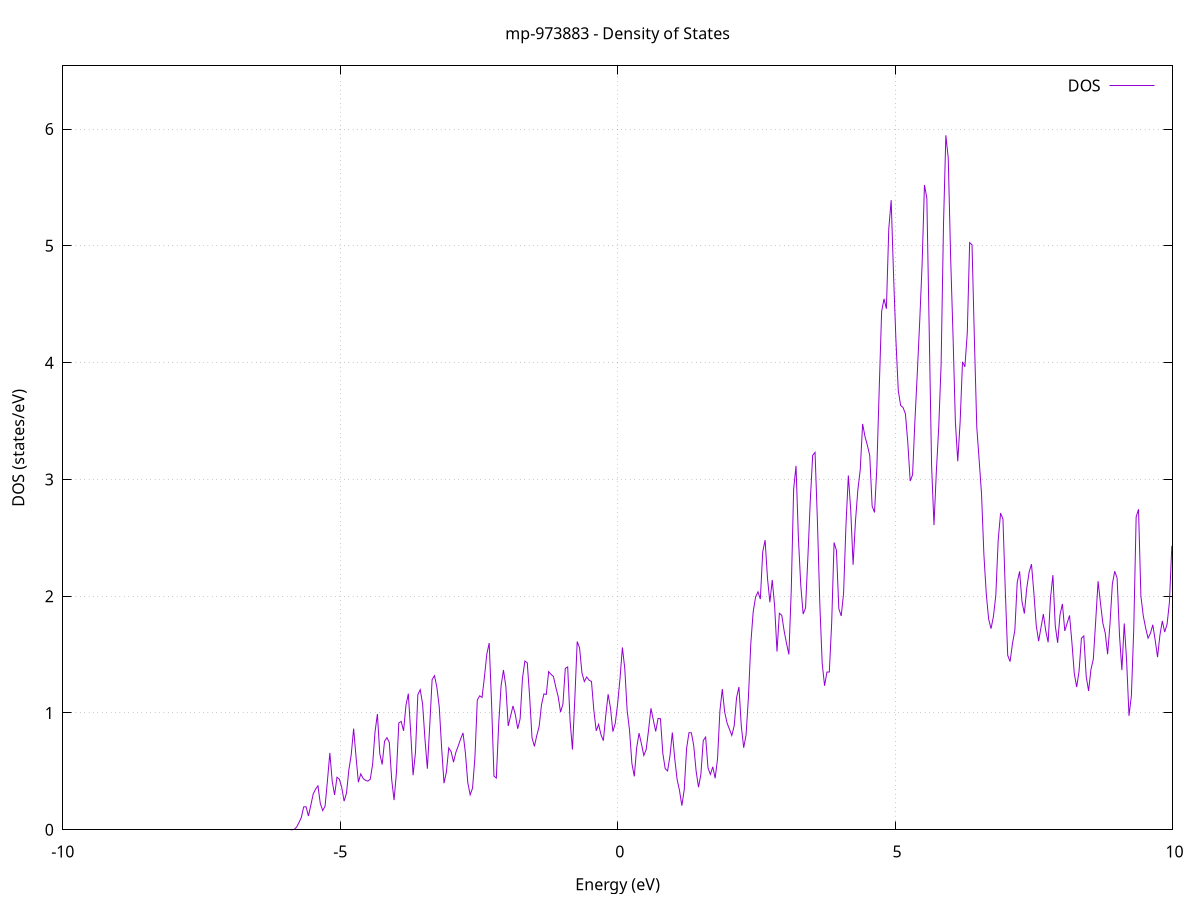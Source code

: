 set title 'mp-973883 - Density of States'
set xlabel 'Energy (eV)'
set ylabel 'DOS (states/eV)'
set grid
set xrange [-10:10]
set yrange [0:6.541]
set xzeroaxis lt -1
set terminal png size 800,600
set output 'mp-973883_dos_gnuplot.png'
plot '-' using 1:2 with lines title 'DOS'
-42.524200 0.000000
-42.481400 0.000000
-42.438500 0.000000
-42.395600 0.000000
-42.352800 0.000000
-42.309900 0.000000
-42.267000 0.000000
-42.224200 0.000000
-42.181300 0.000000
-42.138400 0.000000
-42.095600 0.000000
-42.052700 0.000000
-42.009800 0.000000
-41.967000 0.000000
-41.924100 0.000000
-41.881200 0.000000
-41.838400 0.000000
-41.795500 0.000000
-41.752600 0.000000
-41.709800 0.000000
-41.666900 0.000000
-41.624000 0.000000
-41.581200 0.000000
-41.538300 0.000000
-41.495400 0.000000
-41.452600 0.000000
-41.409700 0.000000
-41.366800 0.000000
-41.324000 0.000000
-41.281100 0.000000
-41.238200 0.000000
-41.195400 0.000000
-41.152500 0.000000
-41.109600 0.000000
-41.066800 0.000000
-41.023900 0.000000
-40.981000 0.000000
-40.938200 0.000000
-40.895300 0.000000
-40.852400 0.000000
-40.809600 0.000000
-40.766700 0.000000
-40.723800 0.000000
-40.681000 0.000000
-40.638100 0.000000
-40.595200 0.000000
-40.552400 0.000000
-40.509500 0.000000
-40.466600 0.000000
-40.423800 0.000000
-40.380900 0.000000
-40.338000 0.000000
-40.295200 0.000000
-40.252300 0.000000
-40.209400 0.000000
-40.166600 0.000000
-40.123700 0.000000
-40.080800 0.000000
-40.038000 0.000000
-39.995100 0.000000
-39.952200 0.000000
-39.909300 0.000000
-39.866500 0.000000
-39.823600 0.000000
-39.780700 0.000000
-39.737900 0.000000
-39.695000 0.000000
-39.652100 0.000000
-39.609300 0.000000
-39.566400 0.000000
-39.523500 0.000000
-39.480700 0.000000
-39.437800 0.000000
-39.394900 0.000000
-39.352100 0.000000
-39.309200 0.000000
-39.266300 0.000000
-39.223500 0.000000
-39.180600 0.000000
-39.137700 0.000000
-39.094900 0.000000
-39.052000 0.000000
-39.009100 0.000000
-38.966300 0.000000
-38.923400 0.000000
-38.880500 0.000000
-38.837700 0.000000
-38.794800 0.000000
-38.751900 0.009200
-38.709100 0.451900
-38.666200 5.692700
-38.623300 19.474000
-38.580500 25.510100
-38.537600 38.436100
-38.494700 38.114000
-38.451900 11.359200
-38.409000 0.902400
-38.366100 0.018300
-38.323300 0.000100
-38.280400 0.000000
-38.237500 0.000000
-38.194700 0.000000
-38.151800 0.000000
-38.108900 0.000000
-38.066100 0.000000
-38.023200 0.000000
-37.980300 0.000000
-37.937500 0.000000
-37.894600 0.000000
-37.851700 0.000000
-37.808900 0.000000
-37.766000 0.000000
-37.723100 0.000000
-37.680300 0.000000
-37.637400 0.000000
-37.594500 0.000000
-37.551700 0.000000
-37.508800 0.000000
-37.465900 0.000000
-37.423100 0.000000
-37.380200 0.000000
-37.337300 0.000000
-37.294500 0.000000
-37.251600 0.000000
-37.208700 0.000000
-37.165900 0.000000
-37.123000 0.000000
-37.080100 0.000000
-37.037300 0.000000
-36.994400 0.000000
-36.951500 0.000000
-36.908700 0.000000
-36.865800 0.000000
-36.822900 0.000000
-36.780100 0.000000
-36.737200 0.000000
-36.694300 0.000000
-36.651500 0.000000
-36.608600 0.000000
-36.565700 0.000000
-36.522900 0.000000
-36.480000 0.000000
-36.437100 0.000000
-36.394300 0.000000
-36.351400 0.000000
-36.308500 0.000000
-36.265700 0.000000
-36.222800 0.000000
-36.179900 0.000000
-36.137100 0.000000
-36.094200 0.000000
-36.051300 0.000000
-36.008500 0.000000
-35.965600 0.000000
-35.922700 0.000000
-35.879900 0.000000
-35.837000 0.000000
-35.794100 0.000000
-35.751300 0.000000
-35.708400 0.000000
-35.665500 0.000000
-35.622700 0.000000
-35.579800 0.000000
-35.536900 0.000000
-35.494100 0.000000
-35.451200 0.000000
-35.408300 0.000000
-35.365500 0.000000
-35.322600 0.000000
-35.279700 0.000000
-35.236900 0.000000
-35.194000 0.000000
-35.151100 0.000000
-35.108300 0.000000
-35.065400 0.000000
-35.022500 0.000000
-34.979600 0.000000
-34.936800 0.000000
-34.893900 0.000000
-34.851000 0.000000
-34.808200 0.000000
-34.765300 0.000000
-34.722400 0.000000
-34.679600 0.000000
-34.636700 0.000000
-34.593800 0.000000
-34.551000 0.000000
-34.508100 0.000000
-34.465200 0.000000
-34.422400 0.000000
-34.379500 0.000000
-34.336600 0.000000
-34.293800 0.000000
-34.250900 0.000000
-34.208000 0.000000
-34.165200 0.000000
-34.122300 0.000000
-34.079400 0.000000
-34.036600 0.000000
-33.993700 0.000000
-33.950800 0.000000
-33.908000 0.000000
-33.865100 0.000000
-33.822200 0.000000
-33.779400 0.000000
-33.736500 0.000000
-33.693600 0.000000
-33.650800 0.000000
-33.607900 0.000000
-33.565000 0.000000
-33.522200 0.000000
-33.479300 0.000000
-33.436400 0.000000
-33.393600 0.000000
-33.350700 0.000000
-33.307800 0.000000
-33.265000 0.000000
-33.222100 0.000000
-33.179200 0.000000
-33.136400 0.000000
-33.093500 0.000000
-33.050600 0.000000
-33.007800 0.000000
-32.964900 0.000000
-32.922000 0.000000
-32.879200 0.000000
-32.836300 0.000000
-32.793400 0.000000
-32.750600 0.000000
-32.707700 0.000000
-32.664800 0.000000
-32.622000 0.000000
-32.579100 0.000000
-32.536200 0.000000
-32.493400 0.000000
-32.450500 0.000000
-32.407600 0.000000
-32.364800 0.000000
-32.321900 0.000000
-32.279000 0.000000
-32.236200 0.000000
-32.193300 0.000000
-32.150400 0.000000
-32.107600 0.000000
-32.064700 0.000000
-32.021800 0.000000
-31.979000 0.000000
-31.936100 0.000000
-31.893200 0.000000
-31.850400 0.000000
-31.807500 0.000000
-31.764600 0.000000
-31.721800 0.000000
-31.678900 0.000000
-31.636000 0.000000
-31.593200 0.000000
-31.550300 0.000000
-31.507400 0.000000
-31.464600 0.000000
-31.421700 0.000000
-31.378800 0.000000
-31.336000 0.000000
-31.293100 0.000000
-31.250200 0.000000
-31.207400 0.000000
-31.164500 0.000000
-31.121600 0.000000
-31.078800 0.000000
-31.035900 0.000000
-30.993000 0.000000
-30.950200 0.000000
-30.907300 0.000000
-30.864400 0.000000
-30.821600 0.000000
-30.778700 0.000000
-30.735800 0.000000
-30.693000 0.000000
-30.650100 0.000000
-30.607200 0.000000
-30.564400 0.000000
-30.521500 0.000000
-30.478600 0.000000
-30.435800 0.000000
-30.392900 0.000000
-30.350000 0.000000
-30.307200 0.000000
-30.264300 0.000000
-30.221400 0.000000
-30.178600 0.000000
-30.135700 0.000000
-30.092800 0.000000
-30.049900 0.000000
-30.007100 0.000000
-29.964200 0.000000
-29.921300 0.000000
-29.878500 0.000000
-29.835600 0.000000
-29.792700 0.000000
-29.749900 0.000000
-29.707000 0.000000
-29.664100 0.000000
-29.621300 0.000000
-29.578400 0.000000
-29.535500 0.000000
-29.492700 0.000000
-29.449800 0.000000
-29.406900 0.000000
-29.364100 0.000000
-29.321200 0.000000
-29.278300 0.000000
-29.235500 0.000000
-29.192600 0.000000
-29.149700 0.000000
-29.106900 0.000000
-29.064000 0.000000
-29.021100 0.000000
-28.978300 0.000000
-28.935400 0.000000
-28.892500 0.000000
-28.849700 0.000000
-28.806800 0.000000
-28.763900 0.000000
-28.721100 0.000000
-28.678200 0.000000
-28.635300 0.000000
-28.592500 0.000000
-28.549600 0.000000
-28.506700 0.000000
-28.463900 0.000000
-28.421000 0.000000
-28.378100 0.000000
-28.335300 0.000000
-28.292400 0.000000
-28.249500 0.000000
-28.206700 0.000000
-28.163800 0.000000
-28.120900 0.000000
-28.078100 0.000000
-28.035200 0.000000
-27.992300 0.000000
-27.949500 0.000000
-27.906600 0.000000
-27.863700 0.000000
-27.820900 0.000000
-27.778000 0.000000
-27.735100 0.000000
-27.692300 0.000000
-27.649400 0.000000
-27.606500 0.000000
-27.563700 0.000000
-27.520800 0.000000
-27.477900 0.000000
-27.435100 0.000000
-27.392200 0.000000
-27.349300 0.000000
-27.306500 0.000000
-27.263600 0.000000
-27.220700 0.000000
-27.177900 0.000000
-27.135000 0.000000
-27.092100 0.000000
-27.049300 0.000000
-27.006400 0.000000
-26.963500 0.000000
-26.920700 0.000000
-26.877800 0.000000
-26.834900 0.000000
-26.792100 0.000000
-26.749200 0.000000
-26.706300 0.000000
-26.663500 0.000000
-26.620600 0.000000
-26.577700 0.000000
-26.534900 0.000000
-26.492000 0.000000
-26.449100 0.000000
-26.406300 0.000000
-26.363400 0.000000
-26.320500 0.000000
-26.277700 0.000000
-26.234800 0.000000
-26.191900 0.000000
-26.149100 0.000000
-26.106200 0.000000
-26.063300 0.000000
-26.020500 0.000000
-25.977600 0.000000
-25.934700 0.000000
-25.891900 0.000000
-25.849000 0.000000
-25.806100 0.000000
-25.763300 0.000000
-25.720400 0.000000
-25.677500 0.000000
-25.634700 0.000000
-25.591800 0.000000
-25.548900 0.000000
-25.506100 0.000000
-25.463200 0.000000
-25.420300 0.000000
-25.377500 0.000000
-25.334600 0.000000
-25.291700 0.000000
-25.248900 0.000000
-25.206000 0.000000
-25.163100 0.000000
-25.120200 0.000000
-25.077400 0.000000
-25.034500 0.000000
-24.991600 0.000000
-24.948800 0.000000
-24.905900 0.000000
-24.863000 0.000000
-24.820200 0.000000
-24.777300 0.000000
-24.734400 0.000000
-24.691600 0.000000
-24.648700 0.000000
-24.605800 0.000000
-24.563000 0.000000
-24.520100 0.000000
-24.477200 0.000000
-24.434400 0.000000
-24.391500 0.000000
-24.348600 0.000000
-24.305800 0.000000
-24.262900 0.000000
-24.220000 0.000000
-24.177200 0.000000
-24.134300 0.000000
-24.091400 0.000000
-24.048600 0.000000
-24.005700 0.000000
-23.962800 0.000000
-23.920000 0.000000
-23.877100 0.000000
-23.834200 0.000000
-23.791400 0.000000
-23.748500 0.000000
-23.705600 0.000000
-23.662800 0.000000
-23.619900 0.000000
-23.577000 0.000000
-23.534200 0.000000
-23.491300 0.000000
-23.448400 0.000000
-23.405600 0.000000
-23.362700 0.000000
-23.319800 0.000000
-23.277000 0.000000
-23.234100 0.000000
-23.191200 0.000000
-23.148400 0.000000
-23.105500 0.000000
-23.062600 0.000000
-23.019800 0.000000
-22.976900 0.000000
-22.934000 0.000000
-22.891200 0.000000
-22.848300 0.000000
-22.805400 0.000000
-22.762600 0.000000
-22.719700 0.000000
-22.676800 0.000000
-22.634000 0.000000
-22.591100 0.000000
-22.548200 0.000000
-22.505400 0.000000
-22.462500 0.000000
-22.419600 0.000000
-22.376800 0.000000
-22.333900 0.000000
-22.291000 0.000000
-22.248200 0.000000
-22.205300 0.000000
-22.162400 0.000000
-22.119600 0.000000
-22.076700 0.000000
-22.033800 0.000000
-21.991000 0.000000
-21.948100 0.000000
-21.905200 0.000000
-21.862400 0.000000
-21.819500 0.000000
-21.776600 0.000000
-21.733800 0.000000
-21.690900 0.000000
-21.648000 0.000000
-21.605200 0.000000
-21.562300 0.000000
-21.519400 0.000000
-21.476600 0.000000
-21.433700 0.000000
-21.390800 0.000000
-21.348000 0.000000
-21.305100 0.000000
-21.262200 0.000000
-21.219400 0.000000
-21.176500 0.000000
-21.133600 0.000000
-21.090800 0.000000
-21.047900 0.000000
-21.005000 0.000000
-20.962200 0.000000
-20.919300 0.000000
-20.876400 0.000000
-20.833600 0.000000
-20.790700 0.000000
-20.747800 0.000000
-20.705000 0.000000
-20.662100 0.000000
-20.619200 0.000000
-20.576400 0.000000
-20.533500 0.000000
-20.490600 0.000000
-20.447800 0.000000
-20.404900 0.000000
-20.362000 0.000000
-20.319200 0.000000
-20.276300 0.000000
-20.233400 0.000000
-20.190500 0.000000
-20.147700 0.000000
-20.104800 0.000000
-20.061900 0.000000
-20.019100 0.000000
-19.976200 0.000000
-19.933300 0.000000
-19.890500 0.000000
-19.847600 0.000000
-19.804700 0.000000
-19.761900 0.000000
-19.719000 0.000000
-19.676100 0.000000
-19.633300 0.000000
-19.590400 0.000000
-19.547500 0.000000
-19.504700 0.000000
-19.461800 0.000000
-19.418900 0.000000
-19.376100 0.000000
-19.333200 0.000000
-19.290300 0.000000
-19.247500 0.000000
-19.204600 0.000000
-19.161700 0.000000
-19.118900 0.000000
-19.076000 0.000000
-19.033100 0.000000
-18.990300 0.000000
-18.947400 0.000000
-18.904500 0.000000
-18.861700 0.000000
-18.818800 0.000000
-18.775900 0.000000
-18.733100 0.000000
-18.690200 0.000000
-18.647300 0.000000
-18.604500 0.000000
-18.561600 0.000000
-18.518700 0.000000
-18.475900 0.000000
-18.433000 0.000000
-18.390100 0.000000
-18.347300 0.000000
-18.304400 0.000000
-18.261500 0.000000
-18.218700 0.000000
-18.175800 0.000000
-18.132900 0.000000
-18.090100 0.000000
-18.047200 0.000000
-18.004300 0.000000
-17.961500 0.000000
-17.918600 0.000000
-17.875700 0.000000
-17.832900 0.000000
-17.790000 0.000000
-17.747100 0.000000
-17.704300 0.000000
-17.661400 0.000000
-17.618500 0.000000
-17.575700 0.000000
-17.532800 0.000000
-17.489900 0.000000
-17.447100 0.000000
-17.404200 0.000000
-17.361300 0.000000
-17.318500 0.000000
-17.275600 0.000000
-17.232700 0.000000
-17.189900 0.000000
-17.147000 0.000000
-17.104100 0.000000
-17.061300 0.000100
-17.018400 0.016900
-16.975500 0.835400
-16.932700 12.227100
-16.889800 58.038200
-16.846900 96.697600
-16.804100 67.462600
-16.761200 72.608100
-16.718300 146.200600
-16.675500 158.427000
-16.632600 73.848700
-16.589700 12.763200
-16.546900 0.703100
-16.504000 0.011000
-16.461100 0.000000
-16.418300 0.000000
-16.375400 0.000000
-16.332500 0.000000
-16.289700 0.000000
-16.246800 0.000000
-16.203900 0.000000
-16.161100 0.000000
-16.118200 0.000000
-16.075300 0.000000
-16.032500 0.000000
-15.989600 0.000000
-15.946700 0.000000
-15.903900 0.000000
-15.861000 0.000000
-15.818100 0.000000
-15.775300 0.000000
-15.732400 0.000000
-15.689500 0.000000
-15.646700 0.000000
-15.603800 0.000000
-15.560900 0.000000
-15.518100 0.000000
-15.475200 0.000000
-15.432300 0.000000
-15.389500 0.000000
-15.346600 0.000000
-15.303700 0.000000
-15.260800 0.000000
-15.218000 0.000000
-15.175100 0.000000
-15.132200 0.000000
-15.089400 0.000000
-15.046500 0.000000
-15.003600 0.000000
-14.960800 0.000000
-14.917900 0.000000
-14.875000 0.000000
-14.832200 0.000000
-14.789300 0.000000
-14.746400 0.000000
-14.703600 0.000000
-14.660700 0.000000
-14.617800 0.000000
-14.575000 0.000000
-14.532100 0.000000
-14.489200 0.000000
-14.446400 0.000000
-14.403500 0.000000
-14.360600 0.000000
-14.317800 0.000000
-14.274900 0.000000
-14.232000 0.000000
-14.189200 0.000000
-14.146300 0.000000
-14.103400 0.000000
-14.060600 0.000000
-14.017700 0.000000
-13.974800 0.000000
-13.932000 0.000000
-13.889100 0.000000
-13.846200 0.000000
-13.803400 0.000000
-13.760500 0.000000
-13.717600 0.000000
-13.674800 0.000000
-13.631900 0.000000
-13.589000 0.000000
-13.546200 0.000000
-13.503300 0.000000
-13.460400 0.000000
-13.417600 0.000000
-13.374700 0.000000
-13.331800 0.000000
-13.289000 0.000000
-13.246100 0.000000
-13.203200 0.000000
-13.160400 0.000000
-13.117500 0.000000
-13.074600 0.000000
-13.031800 0.000000
-12.988900 0.000000
-12.946000 0.000000
-12.903200 0.000000
-12.860300 0.000000
-12.817400 0.000000
-12.774600 0.000000
-12.731700 0.000000
-12.688800 0.000000
-12.646000 0.000000
-12.603100 0.000000
-12.560200 0.000000
-12.517400 0.000000
-12.474500 0.000000
-12.431600 0.000000
-12.388800 0.000000
-12.345900 0.000000
-12.303000 0.000000
-12.260200 0.000000
-12.217300 0.000000
-12.174400 0.000000
-12.131600 0.000000
-12.088700 0.000000
-12.045800 0.000000
-12.003000 0.000000
-11.960100 0.000000
-11.917200 0.000000
-11.874400 0.000000
-11.831500 0.000000
-11.788600 0.000000
-11.745800 0.000000
-11.702900 0.000000
-11.660000 0.000000
-11.617200 0.000000
-11.574300 0.000000
-11.531400 0.000000
-11.488600 0.000000
-11.445700 0.000000
-11.402800 0.000000
-11.360000 0.000000
-11.317100 0.000000
-11.274200 0.000000
-11.231400 0.000000
-11.188500 0.000000
-11.145600 0.000000
-11.102800 0.000000
-11.059900 0.000000
-11.017000 0.000000
-10.974200 0.000000
-10.931300 0.000000
-10.888400 0.000000
-10.845600 0.000000
-10.802700 0.000000
-10.759800 0.000000
-10.717000 0.000000
-10.674100 0.000000
-10.631200 0.000000
-10.588400 0.000000
-10.545500 0.000000
-10.502600 0.000000
-10.459800 0.000000
-10.416900 0.000000
-10.374000 0.000000
-10.331100 0.000000
-10.288300 0.000000
-10.245400 0.000000
-10.202500 0.000000
-10.159700 0.000000
-10.116800 0.000000
-10.073900 0.000000
-10.031100 0.000000
-9.988200 0.000000
-9.945300 0.000000
-9.902500 0.000000
-9.859600 0.000000
-9.816700 0.000000
-9.773900 0.000000
-9.731000 0.000000
-9.688100 0.000000
-9.645300 0.000000
-9.602400 0.000000
-9.559500 0.000000
-9.516700 0.000000
-9.473800 0.000000
-9.430900 0.000000
-9.388100 0.000000
-9.345200 0.000000
-9.302300 0.000000
-9.259500 0.000000
-9.216600 0.000000
-9.173700 0.000000
-9.130900 0.000000
-9.088000 0.000000
-9.045100 0.000000
-9.002300 0.000000
-8.959400 0.000000
-8.916500 0.000000
-8.873700 0.000000
-8.830800 0.000000
-8.787900 0.000000
-8.745100 0.000000
-8.702200 0.000000
-8.659300 0.000000
-8.616500 0.000000
-8.573600 0.000000
-8.530700 0.000000
-8.487900 0.000000
-8.445000 0.000000
-8.402100 0.000000
-8.359300 0.000000
-8.316400 0.000000
-8.273500 0.000000
-8.230700 0.000000
-8.187800 0.000000
-8.144900 0.000000
-8.102100 0.000000
-8.059200 0.000000
-8.016300 0.000000
-7.973500 0.000000
-7.930600 0.000000
-7.887700 0.000000
-7.844900 0.000000
-7.802000 0.000000
-7.759100 0.000000
-7.716300 0.000000
-7.673400 0.000000
-7.630500 0.000000
-7.587700 0.000000
-7.544800 0.000000
-7.501900 0.000000
-7.459100 0.000000
-7.416200 0.000000
-7.373300 0.000000
-7.330500 0.000000
-7.287600 0.000000
-7.244700 0.000000
-7.201900 0.000000
-7.159000 0.000000
-7.116100 0.000000
-7.073300 0.000000
-7.030400 0.000000
-6.987500 0.000000
-6.944700 0.000000
-6.901800 0.000000
-6.858900 0.000000
-6.816100 0.000000
-6.773200 0.000000
-6.730300 0.000000
-6.687500 0.000000
-6.644600 0.000000
-6.601700 0.000000
-6.558900 0.000000
-6.516000 0.000000
-6.473100 0.000000
-6.430300 0.000000
-6.387400 0.000000
-6.344500 0.000000
-6.301700 0.000000
-6.258800 0.000000
-6.215900 0.000000
-6.173100 0.000000
-6.130200 0.000000
-6.087300 0.000000
-6.044500 0.000000
-6.001600 0.000000
-5.958700 0.000000
-5.915900 0.000000
-5.873000 0.000100
-5.830100 0.002900
-5.787300 0.021700
-5.744400 0.061300
-5.701500 0.104500
-5.658700 0.195600
-5.615800 0.197300
-5.572900 0.117800
-5.530100 0.209100
-5.487200 0.306200
-5.444300 0.348300
-5.401400 0.376200
-5.358600 0.224400
-5.315700 0.164400
-5.272800 0.201900
-5.230000 0.421200
-5.187100 0.657900
-5.144200 0.414500
-5.101400 0.298400
-5.058500 0.449900
-5.015600 0.433400
-4.972800 0.362200
-4.929900 0.244800
-4.887000 0.315500
-4.844200 0.512100
-4.801300 0.644100
-4.758400 0.866200
-4.715600 0.628100
-4.672700 0.407400
-4.629800 0.478400
-4.587000 0.439500
-4.544100 0.423100
-4.501200 0.416600
-4.458400 0.433200
-4.415500 0.562400
-4.372600 0.838400
-4.329800 0.990800
-4.286900 0.651300
-4.244000 0.558700
-4.201200 0.758000
-4.158300 0.788900
-4.115400 0.748000
-4.072600 0.430700
-4.029700 0.254400
-3.986800 0.488200
-3.944000 0.914300
-3.901100 0.927700
-3.858200 0.846900
-3.815400 1.065000
-3.772500 1.165500
-3.729600 0.833400
-3.686800 0.467200
-3.643900 0.661200
-3.601000 1.157500
-3.558200 1.199300
-3.515300 1.076700
-3.472400 0.774400
-3.429600 0.522800
-3.386700 0.892300
-3.343800 1.285700
-3.301000 1.319700
-3.258100 1.220900
-3.215200 1.052700
-3.172400 0.702800
-3.129500 0.398700
-3.086600 0.494600
-3.043800 0.701000
-3.000900 0.668700
-2.958000 0.578800
-2.915200 0.664000
-2.872300 0.718600
-2.829400 0.778700
-2.786600 0.829500
-2.743700 0.656300
-2.700800 0.403200
-2.658000 0.299400
-2.615100 0.356600
-2.572200 0.620800
-2.529400 1.110300
-2.486500 1.147000
-2.443600 1.133500
-2.400800 1.308600
-2.357900 1.505200
-2.315000 1.599200
-2.272200 1.081000
-2.229300 0.460100
-2.186400 0.442800
-2.143600 0.907100
-2.100700 1.233200
-2.057800 1.367900
-2.015000 1.227500
-1.972100 0.889000
-1.929200 0.974100
-1.886400 1.060600
-1.843500 0.984700
-1.800600 0.864800
-1.757800 0.949400
-1.714900 1.298700
-1.672000 1.444700
-1.629200 1.430200
-1.586300 1.142300
-1.543400 0.788400
-1.500600 0.714100
-1.457700 0.806800
-1.414800 0.884900
-1.372000 1.070300
-1.329100 1.163300
-1.286200 1.158600
-1.243400 1.354000
-1.200500 1.330800
-1.157600 1.312800
-1.114800 1.221800
-1.071900 1.140000
-1.029000 1.007400
-0.986200 1.076400
-0.943300 1.381600
-0.900400 1.394300
-0.857600 0.935200
-0.814700 0.687000
-0.771800 1.121800
-0.729000 1.611700
-0.686100 1.557200
-0.643200 1.342700
-0.600400 1.269200
-0.557500 1.308100
-0.514600 1.280400
-0.471700 1.270100
-0.428900 1.023100
-0.386000 0.847300
-0.343100 0.902400
-0.300300 0.813900
-0.257400 0.763100
-0.214500 0.977100
-0.171700 1.160900
-0.128800 1.041300
-0.085900 0.840300
-0.043100 0.911300
-0.000200 1.077600
0.042700 1.295100
0.085500 1.561000
0.128400 1.381900
0.171300 1.021500
0.214100 0.853500
0.257000 0.568100
0.299900 0.457300
0.342700 0.700600
0.385600 0.827100
0.428500 0.736100
0.471300 0.636400
0.514200 0.687300
0.557100 0.854000
0.599900 1.040000
0.642800 0.940000
0.685700 0.841700
0.728500 0.953000
0.771400 0.951200
0.814300 0.653900
0.857100 0.523300
0.900000 0.503800
0.942900 0.632000
0.985700 0.832800
1.028600 0.610800
1.071500 0.431500
1.114300 0.337800
1.157200 0.206700
1.200100 0.344100
1.242900 0.697800
1.285800 0.831300
1.328700 0.830400
1.371500 0.720200
1.414400 0.502600
1.457300 0.364900
1.500100 0.473500
1.543000 0.764400
1.585900 0.793900
1.628700 0.528900
1.671600 0.474000
1.714500 0.539200
1.757300 0.441300
1.800200 0.606900
1.843100 1.018600
1.885900 1.205100
1.928800 1.008500
1.971700 0.914500
2.014500 0.861200
2.057400 0.807500
2.100300 0.889600
2.143100 1.130900
2.186000 1.222700
2.228900 0.886300
2.271700 0.702600
2.314600 0.813200
2.357500 1.138000
2.400300 1.598400
2.443200 1.867800
2.486100 1.993300
2.528900 2.037200
2.571800 1.975200
2.614700 2.379200
2.657500 2.480200
2.700400 2.155400
2.743300 1.948100
2.786100 2.139200
2.829000 1.918900
2.871900 1.526200
2.914700 1.853800
2.957600 1.837100
3.000500 1.703500
3.043300 1.596200
3.086200 1.501200
3.129100 2.053800
3.171900 2.915100
3.214800 3.116200
3.257700 2.499400
3.300500 2.092900
3.343400 1.847300
3.386300 1.899200
3.429100 2.339000
3.472000 2.818200
3.514900 3.206000
3.557700 3.231800
3.600600 2.639300
3.643500 1.936400
3.686300 1.427200
3.729200 1.233500
3.772100 1.350500
3.814900 1.350600
3.857800 1.776200
3.900700 2.459700
3.943500 2.392400
3.986400 1.892200
4.029300 1.830800
4.072100 2.025900
4.115000 2.608800
4.157900 3.033600
4.200700 2.739500
4.243600 2.268800
4.286500 2.644300
4.329300 2.910400
4.372200 3.082600
4.415100 3.475100
4.458000 3.367200
4.500800 3.291900
4.543700 3.204300
4.586600 2.772000
4.629400 2.717100
4.672300 3.109100
4.715200 3.789400
4.758000 4.438600
4.800900 4.545900
4.843800 4.461300
4.886600 5.143800
4.929500 5.391400
4.972400 4.753700
5.015200 4.194400
5.058100 3.759200
5.101000 3.632700
5.143800 3.615200
5.186700 3.561000
5.229600 3.313900
5.272400 2.986400
5.315300 3.039700
5.358200 3.505800
5.401000 3.915400
5.443900 4.352000
5.486800 4.834900
5.529600 5.520700
5.572500 5.409300
5.615400 4.270100
5.658200 3.119500
5.701100 2.608800
5.744000 3.067500
5.786800 3.446200
5.829700 3.983200
5.872600 5.178800
5.915400 5.946800
5.958300 5.751900
6.001200 4.904000
6.044000 4.239500
6.086900 3.491800
6.129800 3.155800
6.172600 3.491300
6.215500 4.007100
6.258400 3.963900
6.301200 4.252200
6.344100 5.027900
6.387000 5.008500
6.429800 4.196400
6.472700 3.446400
6.515600 3.163500
6.558400 2.874800
6.601300 2.352900
6.644200 2.016100
6.687000 1.802000
6.729900 1.722100
6.772800 1.827900
6.815600 2.006300
6.858500 2.481100
6.901400 2.710900
6.944200 2.661400
6.987100 2.039700
7.030000 1.493900
7.072800 1.439800
7.115700 1.594500
7.158600 1.707700
7.201400 2.119400
7.244300 2.212400
7.287200 1.954000
7.330000 1.851500
7.372900 2.067600
7.415800 2.206300
7.458600 2.274200
7.501500 2.028400
7.544400 1.748300
7.587200 1.614900
7.630100 1.732600
7.673000 1.847300
7.715800 1.702100
7.758700 1.605300
7.801600 1.985800
7.844400 2.180600
7.887300 1.744900
7.930200 1.600700
7.973000 1.841400
8.015900 1.933900
8.058800 1.702700
8.101600 1.769900
8.144500 1.835300
8.187400 1.602700
8.230200 1.336800
8.273100 1.221800
8.316000 1.358400
8.358800 1.640600
8.401700 1.659800
8.444600 1.313300
8.487400 1.188800
8.530300 1.372900
8.573200 1.461700
8.616000 1.789500
8.658900 2.128200
8.701800 1.941300
8.744600 1.769300
8.787500 1.685200
8.830400 1.503200
8.873200 1.761100
8.916100 2.105100
8.959000 2.213900
9.001800 2.154700
9.044700 1.666200
9.087600 1.367500
9.130400 1.766700
9.173300 1.446500
9.216200 0.975600
9.259000 1.147800
9.301900 1.720500
9.344800 2.678700
9.387700 2.744400
9.430500 2.001500
9.473400 1.831300
9.516300 1.727200
9.559100 1.641000
9.602000 1.681700
9.644900 1.755600
9.687700 1.624800
9.730600 1.478300
9.773500 1.667200
9.816300 1.788000
9.859200 1.693100
9.902100 1.759300
9.944900 1.949800
9.987800 2.430700
10.030700 2.376200
10.073500 2.281000
10.116400 2.249900
10.159300 2.299000
10.202100 2.965200
10.245000 2.947000
10.287900 2.314700
10.330700 2.271500
10.373600 2.456000
10.416500 2.389200
10.459300 2.382400
10.502200 2.299500
10.545100 2.374200
10.587900 2.315300
10.630800 1.936800
10.673700 1.703800
10.716500 1.488300
10.759400 1.219400
10.802300 1.044100
10.845100 1.152000
10.888000 1.286400
10.930900 1.319700
10.973700 1.442700
11.016600 2.067400
11.059500 2.314900
11.102300 2.214000
11.145200 2.029500
11.188100 2.129800
11.230900 2.441700
11.273800 2.288000
11.316700 1.742100
11.359500 1.478500
11.402400 1.799100
11.445300 2.156400
11.488100 2.006900
11.531000 1.646700
11.573900 1.579100
11.616700 1.878400
11.659600 2.045800
11.702500 2.245100
11.745300 2.625700
11.788200 2.628200
11.831100 2.104600
11.873900 2.261600
11.916800 3.085500
11.959700 3.440400
12.002500 2.994700
12.045400 2.429700
12.088300 2.521900
12.131100 2.665600
12.174000 2.572600
12.216900 2.507800
12.259700 2.202100
12.302600 1.619700
12.345500 1.431400
12.388300 1.723200
12.431200 1.953500
12.474100 2.222300
12.516900 2.242800
12.559800 1.585200
12.602700 1.659900
12.645500 2.055900
12.688400 1.932300
12.731300 1.686900
12.774100 1.652500
12.817000 1.874400
12.859900 2.133900
12.902700 2.237100
12.945600 2.186700
12.988500 2.084200
13.031300 2.034700
13.074200 2.055900
13.117100 2.298900
13.159900 2.525500
13.202800 2.227300
13.245700 1.927600
13.288500 1.558900
13.331400 1.308400
13.374300 1.158300
13.417100 1.292900
13.460000 1.686200
13.502900 1.800600
13.545700 1.743900
13.588600 1.640200
13.631500 1.512700
13.674300 1.747200
13.717200 1.627500
13.760100 1.356500
13.802900 1.471200
13.845800 1.988800
13.888700 2.616400
13.931500 2.400400
13.974400 1.658100
14.017300 1.197900
14.060100 1.670600
14.103000 2.136700
14.145900 2.279100
14.188700 2.256400
14.231600 1.962500
14.274500 1.492900
14.317400 1.473100
14.360200 1.409800
14.403100 1.440200
14.446000 1.602400
14.488800 2.207500
14.531700 2.575700
14.574600 2.159800
14.617400 1.566900
14.660300 1.435500
14.703200 1.733500
14.746000 1.889300
14.788900 1.500900
14.831800 1.195100
14.874600 1.684200
14.917500 1.800600
14.960400 1.165300
15.003200 0.873500
15.046100 0.857400
15.089000 0.728200
15.131800 0.858600
15.174700 1.151700
15.217600 1.392000
15.260400 1.363300
15.303300 1.150300
15.346200 1.175200
15.389000 1.141300
15.431900 1.214800
15.474800 1.418300
15.517600 1.330500
15.560500 1.318800
15.603400 1.123700
15.646200 0.739700
15.689100 0.588100
15.732000 0.650200
15.774800 0.985700
15.817700 0.859400
15.860600 0.598900
15.903400 0.893700
15.946300 1.345600
15.989200 1.318900
16.032000 1.201500
16.074900 1.283600
16.117800 1.178400
16.160600 1.258700
16.203500 1.891300
16.246400 2.599600
16.289200 2.457100
16.332100 1.940000
16.375000 1.775700
16.417800 1.454200
16.460700 1.196100
16.503600 1.518700
16.546400 2.034100
16.589300 1.791100
16.632200 1.649000
16.675000 2.116900
16.717900 2.256000
16.760800 2.486700
16.803600 2.360700
16.846500 1.869500
16.889400 1.989200
16.932200 2.248000
16.975100 2.372600
17.018000 2.519600
17.060800 2.842400
17.103700 2.754400
17.146600 2.047000
17.189400 1.458200
17.232300 1.574900
17.275200 2.044700
17.318000 2.527200
17.360900 2.687400
17.403800 2.164300
17.446600 1.799400
17.489500 1.505800
17.532400 1.531600
17.575200 2.104200
17.618100 2.119600
17.661000 1.720800
17.703800 2.012400
17.746700 2.749500
17.789600 2.736500
17.832400 1.977800
17.875300 1.884500
17.918200 2.642300
17.961000 2.926600
18.003900 2.290200
18.046800 1.846600
18.089600 1.926200
18.132500 2.124700
18.175400 2.006300
18.218200 2.048600
18.261100 2.345200
18.304000 2.459000
18.346800 2.233500
18.389700 2.062800
18.432600 2.289900
18.475400 1.985500
18.518300 1.562100
18.561200 1.635200
18.604000 1.637800
18.646900 1.127700
18.689800 0.786800
18.732600 1.119800
18.775500 1.355500
18.818400 1.710000
18.861200 1.808200
18.904100 1.630600
18.947000 1.309900
18.989800 1.261700
19.032700 1.503800
19.075600 1.582800
19.118500 1.606100
19.161300 2.085800
19.204200 2.281700
19.247100 2.466000
19.289900 3.011100
19.332800 2.663900
19.375700 1.836100
19.418500 1.518100
19.461400 1.735700
19.504300 1.996800
19.547100 1.875300
19.590000 1.829400
19.632900 2.332000
19.675700 2.703900
19.718600 2.753600
19.761500 2.288300
19.804300 1.708000
19.847200 1.818600
19.890100 2.283300
19.932900 2.329800
19.975800 1.926700
20.018700 1.840300
20.061500 1.961500
20.104400 1.914200
20.147300 1.683600
20.190100 1.594100
20.233000 1.734800
20.275900 1.946400
20.318700 2.178400
20.361600 2.350500
20.404500 2.577700
20.447300 2.612000
20.490200 2.149900
20.533100 1.905800
20.575900 1.519800
20.618800 1.532100
20.661700 1.767800
20.704500 2.300200
20.747400 2.821000
20.790300 2.709500
20.833100 2.129700
20.876000 1.785300
20.918900 2.170600
20.961700 2.240000
21.004600 2.625600
21.047500 3.021900
21.090300 2.152300
21.133200 1.290000
21.176100 1.195900
21.218900 1.411100
21.261800 1.409500
21.304700 1.661700
21.347500 2.594500
21.390400 2.705200
21.433300 2.105500
21.476100 2.260100
21.519000 2.912600
21.561900 3.278700
21.604700 3.059100
21.647600 2.710600
21.690500 2.586700
21.733300 2.618500
21.776200 2.528100
21.819100 2.780200
21.861900 2.769700
21.904800 2.125400
21.947700 1.976800
21.990500 2.486100
22.033400 2.612000
22.076300 2.398800
22.119100 2.201100
22.162000 2.281200
22.204900 2.350500
22.247700 1.758600
22.290600 1.352300
22.333500 2.036000
22.376300 2.771800
22.419200 2.567600
22.462100 2.359000
22.504900 2.325300
22.547800 2.254700
22.590700 2.471600
22.633500 2.813000
22.676400 2.395300
22.719300 2.131500
22.762100 2.514600
22.805000 2.641600
22.847900 2.159900
22.890700 1.852300
22.933600 2.012700
22.976500 2.364200
23.019300 3.178000
23.062200 3.278400
23.105100 2.681300
23.147900 2.663700
23.190800 2.556000
23.233700 2.266400
23.276500 2.662800
23.319400 3.554200
23.362300 3.245900
23.405100 2.222000
23.448000 1.978600
23.490900 2.149700
23.533700 2.291000
23.576600 2.555800
23.619500 2.793600
23.662300 2.702300
23.705200 2.314900
23.748100 1.973000
23.790900 2.098100
23.833800 2.022700
23.876700 1.740000
23.919500 2.113600
23.962400 2.295300
24.005300 1.880400
24.048200 1.725500
24.091000 1.956600
24.133900 2.485800
24.176800 2.943500
24.219600 2.604200
24.262500 1.710000
24.305400 1.153300
24.348200 1.650400
24.391100 2.607900
24.434000 2.802100
24.476800 2.742900
24.519700 2.292700
24.562600 1.976400
24.605400 2.212200
24.648300 1.994900
24.691200 1.754000
24.734000 1.771000
24.776900 1.833100
24.819800 1.902500
24.862600 2.281800
24.905500 2.633700
24.948400 2.901800
24.991200 2.721100
25.034100 2.126000
25.077000 1.903000
25.119800 2.166000
25.162700 2.523500
25.205600 2.202200
25.248400 1.914800
25.291300 2.048400
25.334200 2.373300
25.377000 2.259100
25.419900 2.218000
25.462800 2.469800
25.505600 2.945800
25.548500 3.081600
25.591400 2.235200
25.634200 1.838800
25.677100 2.237700
25.720000 2.212900
25.762800 2.013700
25.805700 2.062500
25.848600 2.304200
25.891400 2.646900
25.934300 3.093200
25.977200 3.402200
26.020000 3.581400
26.062900 3.520500
26.105800 2.747400
26.148600 1.951200
26.191500 1.797000
26.234400 2.217400
26.277200 2.464300
26.320100 2.751800
26.363000 2.789100
26.405800 2.628800
26.448700 2.626000
26.491600 2.405900
26.534400 2.587800
26.577300 3.136000
26.620200 3.496000
26.663000 3.368200
26.705900 2.748800
26.748800 3.349000
26.791600 3.547200
26.834500 2.429100
26.877400 1.675700
26.920200 2.018400
26.963100 2.297400
27.006000 1.738200
27.048800 1.784900
27.091700 2.343700
27.134600 3.177400
27.177400 4.034300
27.220300 4.009600
27.263200 2.702700
27.306000 1.487100
27.348900 1.512100
27.391800 2.027700
27.434600 2.125100
27.477500 1.906000
27.520400 1.788400
27.563200 2.748600
27.606100 4.066800
27.649000 3.690300
27.691800 2.721600
27.734700 2.635200
27.777600 2.538100
27.820400 2.725100
27.863300 2.780300
27.906200 2.809800
27.949000 2.263300
27.991900 1.910900
28.034800 2.287200
28.077600 2.418500
28.120500 2.249900
28.163400 2.325100
28.206200 2.537100
28.249100 2.439400
28.292000 2.261500
28.334800 2.298100
28.377700 2.322900
28.420600 2.396300
28.463400 2.568700
28.506300 2.506500
28.549200 2.322500
28.592000 2.711900
28.634900 3.077500
28.677800 3.138400
28.720600 3.203100
28.763500 2.938600
28.806400 2.976100
28.849200 2.442600
28.892100 1.803300
28.935000 2.152600
28.977900 2.208100
29.020700 2.007500
29.063600 1.997000
29.106500 2.301600
29.149300 3.459700
29.192200 3.658700
29.235100 2.949300
29.277900 2.748900
29.320800 2.433000
29.363700 2.069300
29.406500 2.675000
29.449400 3.084700
29.492300 2.779700
29.535100 2.638200
29.578000 2.703300
29.620900 2.393200
29.663700 2.514300
29.706600 3.080300
29.749500 2.878900
29.792300 2.453300
29.835200 2.247000
29.878100 1.932100
29.920900 1.827400
29.963800 2.078600
30.006700 2.598000
30.049500 3.078600
30.092400 3.061900
30.135300 2.643500
30.178100 2.745500
30.221000 3.213700
30.263900 3.453200
30.306700 3.658000
30.349600 3.556800
30.392500 3.162800
30.435300 2.799000
30.478200 2.638600
30.521100 3.324800
30.563900 3.641500
30.606800 3.239000
30.649700 2.744000
30.692500 2.772600
30.735400 2.721700
30.778300 2.443900
30.821100 2.238600
30.864000 2.524600
30.906900 2.654600
30.949700 2.698700
30.992600 3.139100
31.035500 3.278700
31.078300 3.563400
31.121200 3.606800
31.164100 2.991100
31.206900 2.346600
31.249800 2.736500
31.292700 3.289900
31.335500 2.759100
31.378400 2.279100
31.421300 2.413500
31.464100 2.877500
31.507000 2.946400
31.549900 2.741900
31.592700 2.308200
31.635600 1.980000
31.678500 2.290400
31.721300 2.808900
31.764200 2.821700
31.807100 3.003500
31.849900 3.306900
31.892800 3.357700
31.935700 3.436400
31.978500 3.236800
32.021400 3.427800
32.064300 3.381000
32.107100 2.876800
32.150000 2.574600
32.192900 2.032500
32.235700 2.093300
32.278600 3.057700
32.321500 3.531100
32.364300 2.489600
32.407200 1.884500
32.450100 2.021300
32.492900 2.216200
32.535800 2.217300
32.578700 2.330300
32.621500 2.824800
32.664400 2.802500
32.707300 2.216500
32.750100 2.728200
32.793000 3.257000
32.835900 3.343900
32.878700 3.841500
32.921600 4.755300
32.964500 8.337500
33.007300 17.259600
33.050200 18.240700
33.093100 8.521300
33.135900 3.895500
33.178800 3.266100
33.221700 3.360900
33.264500 3.436200
33.307400 3.381100
33.350300 3.338000
33.393100 3.494600
33.436000 3.108100
33.478900 2.919700
33.521700 3.324900
33.564600 2.905300
33.607500 2.285700
33.650300 2.625000
33.693200 2.808600
33.736100 2.337900
33.778900 2.803000
33.821800 3.424000
33.864700 3.412700
33.907600 3.565500
33.950400 3.517100
33.993300 3.351800
34.036200 3.155500
34.079000 2.267400
34.121900 1.889000
34.164800 2.695900
34.207600 3.800700
34.250500 4.222200
34.293400 3.909800
34.336200 2.913900
34.379100 2.103400
34.422000 2.274300
34.464800 2.609100
34.507700 3.264700
34.550600 3.316300
34.593400 2.898900
34.636300 3.190900
34.679200 3.614900
34.722000 3.914600
34.764900 3.894500
34.807800 3.487300
34.850600 3.220900
34.893500 3.084200
34.936400 3.253800
34.979200 3.300600
35.022100 3.236600
35.065000 3.264200
35.107800 3.355900
35.150700 3.431400
35.193600 3.230500
35.236400 3.342700
35.279300 3.390100
35.322200 3.246700
35.365000 2.894200
35.407900 2.807200
35.450800 3.435300
35.493600 3.360400
35.536500 2.774500
35.579400 2.893500
35.622200 2.968900
35.665100 2.594700
35.708000 2.376900
35.750800 2.487600
35.793700 2.953300
35.836600 2.904100
35.879400 2.663300
35.922300 2.522500
35.965200 2.493000
36.008000 2.692700
36.050900 2.523600
36.093800 2.768900
36.136600 2.744300
36.179500 2.401100
36.222400 2.632400
36.265200 2.625700
36.308100 2.091700
36.351000 2.262600
36.393800 2.876500
36.436700 2.642500
36.479600 2.264400
36.522400 2.656600
36.565300 2.613300
36.608200 2.430800
36.651000 2.920500
36.693900 2.976200
36.736800 2.155700
36.779600 1.673800
36.822500 1.765200
36.865400 1.567100
36.908200 1.594900
36.951100 1.795400
36.994000 1.721000
37.036800 1.984300
37.079700 2.075500
37.122600 1.482700
37.165400 1.013200
37.208300 1.275600
37.251200 1.883600
37.294000 1.946500
37.336900 1.604500
37.379800 1.387500
37.422600 1.050200
37.465500 0.794300
37.508400 0.657000
37.551200 0.356700
37.594100 0.341500
37.637000 0.616200
37.679800 0.741600
37.722700 0.811200
37.765600 0.756600
37.808400 0.717800
37.851300 0.876600
37.894200 0.890500
37.937000 0.633900
37.979900 0.290900
38.022800 0.139000
38.065600 0.196600
38.108500 0.337200
38.151400 0.399900
38.194200 0.556200
38.237100 0.478000
38.280000 0.457100
38.322800 0.526400
38.365700 0.303200
38.408600 0.250400
38.451400 0.420000
38.494300 0.350300
38.537200 0.217900
38.580000 0.183100
38.622900 0.066300
38.665800 0.007200
38.708600 0.001700
38.751500 0.021200
38.794400 0.081800
38.837300 0.085500
38.880100 0.024200
38.923000 0.001800
38.965900 0.000000
39.008700 0.000000
39.051600 0.000000
39.094500 0.000000
39.137300 0.000000
39.180200 0.000400
39.223100 0.008000
39.265900 0.045100
39.308800 0.085700
39.351700 0.060600
39.394500 0.015000
39.437400 0.001100
39.480300 0.000000
39.523100 0.000000
39.566000 0.000000
39.608900 0.000000
39.651700 0.000000
39.694600 0.000000
39.737500 0.000000
39.780300 0.000000
39.823200 0.000000
39.866100 0.000000
39.908900 0.000000
39.951800 0.000000
39.994700 0.000000
40.037500 0.000000
40.080400 0.000000
40.123300 0.000000
40.166100 0.000000
40.209000 0.000000
40.251900 0.000000
40.294700 0.000000
40.337600 0.000000
40.380500 0.000000
40.423300 0.000000
40.466200 0.000000
40.509100 0.000000
40.551900 0.000000
40.594800 0.000000
40.637700 0.000000
40.680500 0.000000
40.723400 0.000000
40.766300 0.000000
40.809100 0.000000
40.852000 0.000000
40.894900 0.000000
40.937700 0.000000
40.980600 0.000000
41.023500 0.000000
41.066300 0.000000
41.109200 0.000000
41.152100 0.000000
41.194900 0.000000
41.237800 0.000000
41.280700 0.000000
41.323500 0.000000
41.366400 0.000000
41.409300 0.000000
41.452100 0.000000
41.495000 0.000000
41.537900 0.000000
41.580700 0.000000
41.623600 0.000000
41.666500 0.000000
41.709300 0.000000
41.752200 0.000000
41.795100 0.000000
41.837900 0.000000
41.880800 0.000000
41.923700 0.000000
41.966500 0.000000
42.009400 0.000000
42.052300 0.000000
42.095100 0.000000
42.138000 0.000000
42.180900 0.000000
42.223700 0.000000
42.266600 0.000000
42.309500 0.000000
42.352300 0.000000
42.395200 0.000000
42.438100 0.000000
42.480900 0.000000
42.523800 0.000000
42.566700 0.000000
42.609500 0.000000
42.652400 0.000000
42.695300 0.000000
42.738100 0.000000
42.781000 0.000000
42.823900 0.000000
42.866700 0.000000
42.909600 0.000000
42.952500 0.000000
42.995300 0.000000
43.038200 0.000000
43.081100 0.000000
43.123900 0.000000
43.166800 0.000000
43.209700 0.000000
e

